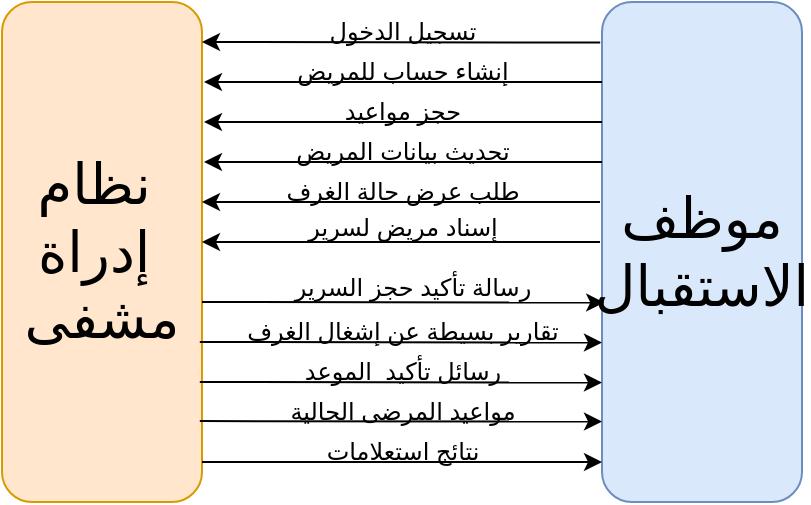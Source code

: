 <mxfile version="25.0.1">
  <diagram name="Page-1" id="JKNUVQAxmP9uTkI03yyg">
    <mxGraphModel dx="508" dy="302" grid="1" gridSize="10" guides="1" tooltips="1" connect="1" arrows="1" fold="1" page="1" pageScale="1" pageWidth="850" pageHeight="1100" math="0" shadow="0">
      <root>
        <mxCell id="0" />
        <mxCell id="1" parent="0" />
        <mxCell id="XaIL9JHg4FneOxSuvQ2j-3" value="&lt;font style=&quot;font-size: 28px;&quot;&gt;موظف&lt;br&gt;الاستقبال&lt;/font&gt;" style="rounded=1;whiteSpace=wrap;html=1;fillColor=#dae8fc;strokeColor=#6c8ebf;" parent="1" vertex="1">
          <mxGeometry x="590" y="130" width="100" height="250" as="geometry" />
        </mxCell>
        <mxCell id="XaIL9JHg4FneOxSuvQ2j-4" value="&lt;font style=&quot;font-size: 28px;&quot;&gt;نظام&amp;nbsp;&lt;br&gt;إدراة&amp;nbsp;&lt;br&gt;مشفى&lt;/font&gt;" style="rounded=1;whiteSpace=wrap;html=1;fillColor=#ffe6cc;strokeColor=#d79b00;" parent="1" vertex="1">
          <mxGeometry x="290" y="130" width="100" height="250" as="geometry" />
        </mxCell>
        <mxCell id="XaIL9JHg4FneOxSuvQ2j-7" value="" style="endArrow=classic;html=1;rounded=0;exitX=-0.009;exitY=0.121;exitDx=0;exitDy=0;exitPerimeter=0;" parent="1" edge="1">
          <mxGeometry width="50" height="50" relative="1" as="geometry">
            <mxPoint x="589.1" y="150.25" as="sourcePoint" />
            <mxPoint x="390" y="150" as="targetPoint" />
          </mxGeometry>
        </mxCell>
        <mxCell id="XaIL9JHg4FneOxSuvQ2j-11" value="" style="endArrow=classic;html=1;rounded=0;exitX=-0.009;exitY=0.121;exitDx=0;exitDy=0;exitPerimeter=0;" parent="1" edge="1">
          <mxGeometry width="50" height="50" relative="1" as="geometry">
            <mxPoint x="590" y="170" as="sourcePoint" />
            <mxPoint x="391" y="170" as="targetPoint" />
          </mxGeometry>
        </mxCell>
        <mxCell id="XaIL9JHg4FneOxSuvQ2j-12" value="" style="endArrow=classic;html=1;rounded=0;exitX=-0.009;exitY=0.121;exitDx=0;exitDy=0;exitPerimeter=0;" parent="1" edge="1">
          <mxGeometry width="50" height="50" relative="1" as="geometry">
            <mxPoint x="590" y="190" as="sourcePoint" />
            <mxPoint x="391" y="190" as="targetPoint" />
          </mxGeometry>
        </mxCell>
        <mxCell id="XaIL9JHg4FneOxSuvQ2j-14" value="تسجيل الدخول" style="text;html=1;align=center;verticalAlign=middle;resizable=0;points=[];autosize=1;strokeColor=none;fillColor=none;" parent="1" vertex="1">
          <mxGeometry x="450" y="130" width="80" height="30" as="geometry" />
        </mxCell>
        <mxCell id="XaIL9JHg4FneOxSuvQ2j-15" value="إنشاء حساب للمريض" style="text;html=1;align=center;verticalAlign=middle;resizable=0;points=[];autosize=1;strokeColor=none;fillColor=none;" parent="1" vertex="1">
          <mxGeometry x="435" y="150" width="110" height="30" as="geometry" />
        </mxCell>
        <mxCell id="XaIL9JHg4FneOxSuvQ2j-17" value="حجز مواعيد" style="text;html=1;align=center;verticalAlign=middle;resizable=0;points=[];autosize=1;strokeColor=none;fillColor=none;" parent="1" vertex="1">
          <mxGeometry x="455" y="170" width="70" height="30" as="geometry" />
        </mxCell>
        <mxCell id="XaIL9JHg4FneOxSuvQ2j-21" value="" style="endArrow=classic;html=1;rounded=0;exitX=0.997;exitY=0.521;exitDx=0;exitDy=0;exitPerimeter=0;" parent="1" edge="1">
          <mxGeometry width="50" height="50" relative="1" as="geometry">
            <mxPoint x="390.0" y="360" as="sourcePoint" />
            <mxPoint x="590" y="360" as="targetPoint" />
          </mxGeometry>
        </mxCell>
        <mxCell id="XaIL9JHg4FneOxSuvQ2j-29" value="" style="endArrow=classic;html=1;rounded=0;exitX=0.997;exitY=0.521;exitDx=0;exitDy=0;exitPerimeter=0;entryX=0.008;entryY=0.522;entryDx=0;entryDy=0;entryPerimeter=0;" parent="1" edge="1">
          <mxGeometry width="50" height="50" relative="1" as="geometry">
            <mxPoint x="388.9" y="339.55" as="sourcePoint" />
            <mxPoint x="590" y="339.8" as="targetPoint" />
          </mxGeometry>
        </mxCell>
        <mxCell id="XaIL9JHg4FneOxSuvQ2j-33" value="نتائج استعلامات" style="text;html=1;align=center;verticalAlign=middle;resizable=0;points=[];autosize=1;strokeColor=none;fillColor=none;" parent="1" vertex="1">
          <mxGeometry x="450" y="340" width="80" height="30" as="geometry" />
        </mxCell>
        <mxCell id="XaIL9JHg4FneOxSuvQ2j-51" value="رسائل تأكيد&amp;nbsp; الموعد" style="text;html=1;align=center;verticalAlign=middle;resizable=0;points=[];autosize=1;strokeColor=none;fillColor=none;" parent="1" vertex="1">
          <mxGeometry x="440" y="300" width="100" height="30" as="geometry" />
        </mxCell>
        <mxCell id="XaIL9JHg4FneOxSuvQ2j-52" value="" style="endArrow=classic;html=1;rounded=0;exitX=0.997;exitY=0.521;exitDx=0;exitDy=0;exitPerimeter=0;entryX=0.008;entryY=0.522;entryDx=0;entryDy=0;entryPerimeter=0;" parent="1" edge="1">
          <mxGeometry width="50" height="50" relative="1" as="geometry">
            <mxPoint x="388.9" y="320" as="sourcePoint" />
            <mxPoint x="590" y="320.25" as="targetPoint" />
          </mxGeometry>
        </mxCell>
        <mxCell id="XaIL9JHg4FneOxSuvQ2j-55" value="مواعيد المرضى الحالية" style="text;html=1;align=center;verticalAlign=middle;resizable=0;points=[];autosize=1;strokeColor=none;fillColor=none;" parent="1" vertex="1">
          <mxGeometry x="435" y="320" width="110" height="30" as="geometry" />
        </mxCell>
        <mxCell id="211thbQsoQ1P-G4-_ONW-2" value="" style="endArrow=classic;html=1;rounded=0;exitX=-0.009;exitY=0.121;exitDx=0;exitDy=0;exitPerimeter=0;" edge="1" parent="1">
          <mxGeometry width="50" height="50" relative="1" as="geometry">
            <mxPoint x="590" y="210" as="sourcePoint" />
            <mxPoint x="391" y="210" as="targetPoint" />
          </mxGeometry>
        </mxCell>
        <mxCell id="211thbQsoQ1P-G4-_ONW-3" value="تحديث بيانات المريض" style="text;html=1;align=center;verticalAlign=middle;resizable=0;points=[];autosize=1;strokeColor=none;fillColor=none;" vertex="1" parent="1">
          <mxGeometry x="435" y="190" width="110" height="30" as="geometry" />
        </mxCell>
        <mxCell id="211thbQsoQ1P-G4-_ONW-5" value="" style="endArrow=classic;html=1;rounded=0;exitX=-0.009;exitY=0.121;exitDx=0;exitDy=0;exitPerimeter=0;" edge="1" parent="1">
          <mxGeometry width="50" height="50" relative="1" as="geometry">
            <mxPoint x="589" y="230" as="sourcePoint" />
            <mxPoint x="390" y="230" as="targetPoint" />
          </mxGeometry>
        </mxCell>
        <mxCell id="211thbQsoQ1P-G4-_ONW-6" value="" style="endArrow=classic;html=1;rounded=0;exitX=0.997;exitY=0.521;exitDx=0;exitDy=0;exitPerimeter=0;entryX=0.008;entryY=0.522;entryDx=0;entryDy=0;entryPerimeter=0;" edge="1" parent="1">
          <mxGeometry width="50" height="50" relative="1" as="geometry">
            <mxPoint x="388.9" y="300" as="sourcePoint" />
            <mxPoint x="590" y="300.25" as="targetPoint" />
          </mxGeometry>
        </mxCell>
        <mxCell id="211thbQsoQ1P-G4-_ONW-7" value="تقارير بسيطة عن إشغال الغرف" style="text;html=1;align=center;verticalAlign=middle;resizable=0;points=[];autosize=1;strokeColor=none;fillColor=none;" vertex="1" parent="1">
          <mxGeometry x="420" y="280" width="140" height="30" as="geometry" />
        </mxCell>
        <mxCell id="211thbQsoQ1P-G4-_ONW-8" value="طلب عرض حالة الغرف" style="text;html=1;align=center;verticalAlign=middle;resizable=0;points=[];autosize=1;strokeColor=none;fillColor=none;" vertex="1" parent="1">
          <mxGeometry x="430" y="210" width="120" height="30" as="geometry" />
        </mxCell>
        <mxCell id="211thbQsoQ1P-G4-_ONW-9" value="" style="endArrow=classic;html=1;rounded=0;exitX=-0.009;exitY=0.121;exitDx=0;exitDy=0;exitPerimeter=0;" edge="1" parent="1">
          <mxGeometry width="50" height="50" relative="1" as="geometry">
            <mxPoint x="589" y="250" as="sourcePoint" />
            <mxPoint x="390" y="250" as="targetPoint" />
          </mxGeometry>
        </mxCell>
        <mxCell id="211thbQsoQ1P-G4-_ONW-10" value="إسناد مريض لسرير" style="text;html=1;align=center;verticalAlign=middle;resizable=0;points=[];autosize=1;strokeColor=none;fillColor=none;" vertex="1" parent="1">
          <mxGeometry x="440" y="228" width="100" height="30" as="geometry" />
        </mxCell>
        <mxCell id="211thbQsoQ1P-G4-_ONW-11" value="" style="endArrow=classic;html=1;rounded=0;exitX=0.997;exitY=0.521;exitDx=0;exitDy=0;exitPerimeter=0;entryX=0.008;entryY=0.522;entryDx=0;entryDy=0;entryPerimeter=0;" edge="1" parent="1">
          <mxGeometry width="50" height="50" relative="1" as="geometry">
            <mxPoint x="390.0" y="280" as="sourcePoint" />
            <mxPoint x="591.1" y="280.25" as="targetPoint" />
          </mxGeometry>
        </mxCell>
        <mxCell id="211thbQsoQ1P-G4-_ONW-12" value="رسالة تأكيد حجز السرير" style="text;html=1;align=center;verticalAlign=middle;resizable=0;points=[];autosize=1;strokeColor=none;fillColor=none;" vertex="1" parent="1">
          <mxGeometry x="435" y="258" width="120" height="30" as="geometry" />
        </mxCell>
      </root>
    </mxGraphModel>
  </diagram>
</mxfile>
